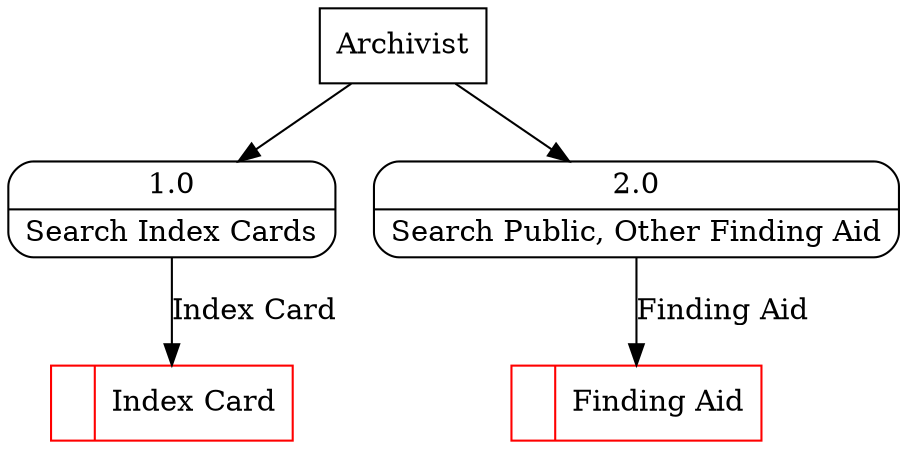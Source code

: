 digraph dfd2{ 
node[shape=record]
200 [label="<f0>  |<f1> Index Card " color=red];
201 [label="<f0>  |<f1> Finding Aid " color=red];
202 [label="Archivist" shape=box];
203 [label="{<f0> 1.0|<f1> Search Index Cards }" shape=Mrecord];
204 [label="{<f0> 2.0|<f1> Search Public, Other Finding Aid }" shape=Mrecord];
202 -> 203
202 -> 204
203 -> 200 [label="Index Card"]
204 -> 201 [label="Finding Aid"]
}